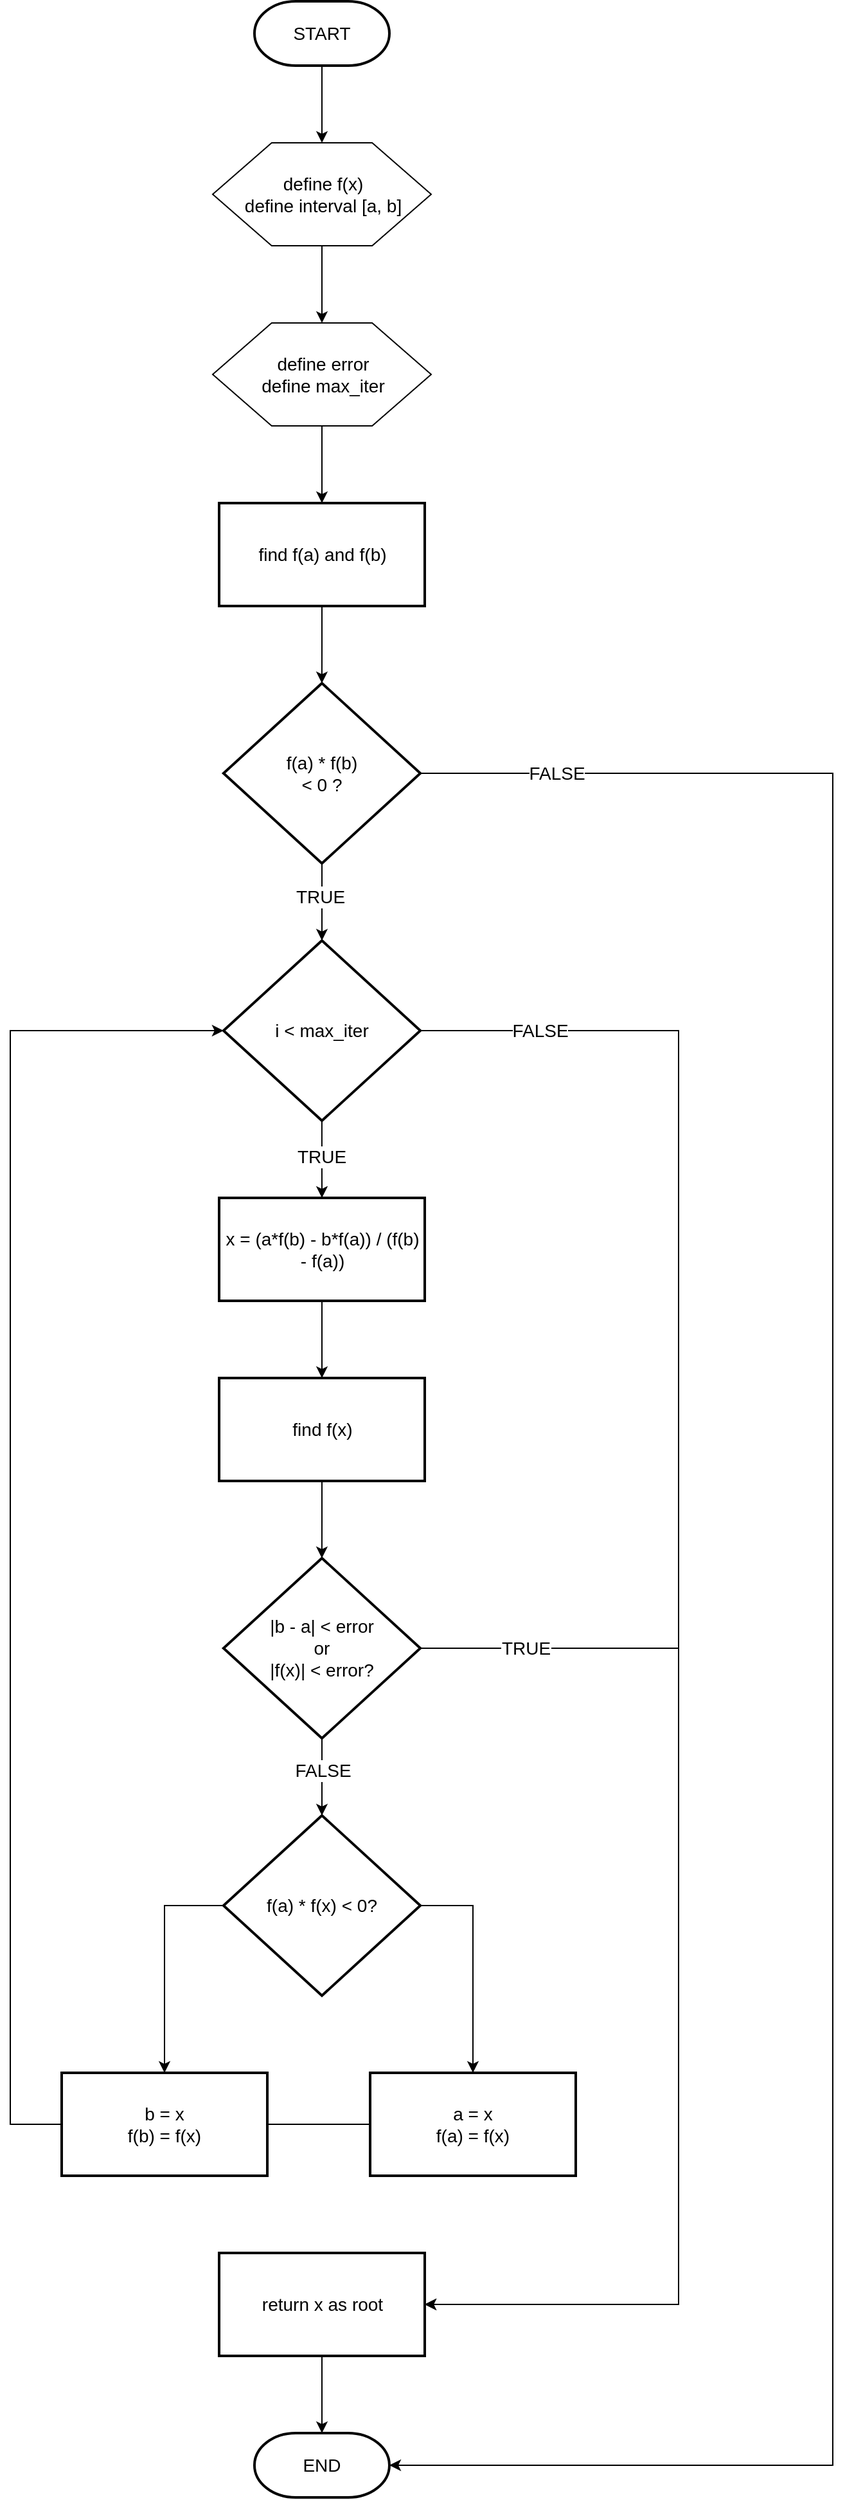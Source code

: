 <mxfile version="28.2.5">
  <diagram name="Page-1" id="Nbch9-U74EsySDg9WKC0">
    <mxGraphModel dx="732" dy="550" grid="1" gridSize="10" guides="1" tooltips="1" connect="1" arrows="1" fold="1" page="1" pageScale="1" pageWidth="850" pageHeight="1100" math="0" shadow="0">
      <root>
        <mxCell id="0" />
        <mxCell id="1" parent="0" />
        <mxCell id="cnlEjPIZ9E7KV2-g4qv6-1" value="" style="edgeStyle=orthogonalEdgeStyle;rounded=0;orthogonalLoop=1;jettySize=auto;html=1;" parent="1" source="cnlEjPIZ9E7KV2-g4qv6-2" target="cnlEjPIZ9E7KV2-g4qv6-4" edge="1">
          <mxGeometry relative="1" as="geometry" />
        </mxCell>
        <mxCell id="cnlEjPIZ9E7KV2-g4qv6-2" value="START" style="strokeWidth=2;html=1;shape=mxgraph.flowchart.terminator;whiteSpace=wrap;fontSize=14;" parent="1" vertex="1">
          <mxGeometry x="295" y="40" width="105" height="50" as="geometry" />
        </mxCell>
        <mxCell id="cnlEjPIZ9E7KV2-g4qv6-3" value="" style="edgeStyle=orthogonalEdgeStyle;rounded=0;orthogonalLoop=1;jettySize=auto;html=1;" parent="1" source="cnlEjPIZ9E7KV2-g4qv6-4" target="cnlEjPIZ9E7KV2-g4qv6-6" edge="1">
          <mxGeometry relative="1" as="geometry" />
        </mxCell>
        <mxCell id="cnlEjPIZ9E7KV2-g4qv6-4" value="define f(x)&lt;div&gt;define interval [a, b]&lt;/div&gt;" style="verticalLabelPosition=middle;verticalAlign=middle;html=1;shape=hexagon;perimeter=hexagonPerimeter2;arcSize=6;size=0.27;labelPosition=center;align=center;fontSize=14;" parent="1" vertex="1">
          <mxGeometry x="262.5" y="150" width="170" height="80" as="geometry" />
        </mxCell>
        <mxCell id="cnlEjPIZ9E7KV2-g4qv6-5" value="" style="edgeStyle=orthogonalEdgeStyle;rounded=0;orthogonalLoop=1;jettySize=auto;html=1;" parent="1" source="cnlEjPIZ9E7KV2-g4qv6-6" target="cnlEjPIZ9E7KV2-g4qv6-8" edge="1">
          <mxGeometry relative="1" as="geometry" />
        </mxCell>
        <mxCell id="cnlEjPIZ9E7KV2-g4qv6-6" value="define error&lt;div&gt;define max_iter&lt;/div&gt;" style="verticalLabelPosition=middle;verticalAlign=middle;html=1;shape=hexagon;perimeter=hexagonPerimeter2;arcSize=6;size=0.27;labelPosition=center;align=center;fontSize=14;" parent="1" vertex="1">
          <mxGeometry x="262.5" y="290" width="170" height="80" as="geometry" />
        </mxCell>
        <mxCell id="cnlEjPIZ9E7KV2-g4qv6-7" value="" style="edgeStyle=orthogonalEdgeStyle;rounded=0;orthogonalLoop=1;jettySize=auto;html=1;" parent="1" source="cnlEjPIZ9E7KV2-g4qv6-8" target="cnlEjPIZ9E7KV2-g4qv6-11" edge="1">
          <mxGeometry relative="1" as="geometry" />
        </mxCell>
        <mxCell id="cnlEjPIZ9E7KV2-g4qv6-8" value="find f(a) and f(b)" style="rounded=1;whiteSpace=wrap;html=1;absoluteArcSize=1;arcSize=0;strokeWidth=2;fontSize=14;" parent="1" vertex="1">
          <mxGeometry x="267.5" y="430" width="160" height="80" as="geometry" />
        </mxCell>
        <mxCell id="cnlEjPIZ9E7KV2-g4qv6-9" value="" style="edgeStyle=orthogonalEdgeStyle;rounded=0;orthogonalLoop=1;jettySize=auto;html=1;" parent="1" source="cnlEjPIZ9E7KV2-g4qv6-11" target="cnlEjPIZ9E7KV2-g4qv6-20" edge="1">
          <mxGeometry relative="1" as="geometry" />
        </mxCell>
        <mxCell id="cnlEjPIZ9E7KV2-g4qv6-10" value="&lt;font style=&quot;font-size: 14px;&quot;&gt;TRUE&lt;/font&gt;" style="edgeLabel;html=1;align=center;verticalAlign=middle;resizable=0;points=[];" parent="cnlEjPIZ9E7KV2-g4qv6-9" vertex="1" connectable="0">
          <mxGeometry x="-0.143" y="-2" relative="1" as="geometry">
            <mxPoint as="offset" />
          </mxGeometry>
        </mxCell>
        <mxCell id="cnlEjPIZ9E7KV2-g4qv6-11" value="f(a) * f(b)&lt;div&gt;&amp;lt; 0 ?&lt;/div&gt;" style="strokeWidth=2;html=1;shape=mxgraph.flowchart.decision;whiteSpace=wrap;fontSize=14;" parent="1" vertex="1">
          <mxGeometry x="270.93" y="570" width="153.13" height="140" as="geometry" />
        </mxCell>
        <mxCell id="cnlEjPIZ9E7KV2-g4qv6-12" value="" style="edgeStyle=orthogonalEdgeStyle;rounded=0;orthogonalLoop=1;jettySize=auto;html=1;" parent="1" source="cnlEjPIZ9E7KV2-g4qv6-13" target="cnlEjPIZ9E7KV2-g4qv6-15" edge="1">
          <mxGeometry relative="1" as="geometry" />
        </mxCell>
        <mxCell id="cnlEjPIZ9E7KV2-g4qv6-13" value="x = (a*f(b) - b*f(a)) / (f(b) - f(a))" style="rounded=1;whiteSpace=wrap;html=1;absoluteArcSize=1;arcSize=0;strokeWidth=2;fontSize=14;" parent="1" vertex="1">
          <mxGeometry x="267.5" y="970" width="160" height="80" as="geometry" />
        </mxCell>
        <mxCell id="cnlEjPIZ9E7KV2-g4qv6-14" value="" style="edgeStyle=orthogonalEdgeStyle;rounded=0;orthogonalLoop=1;jettySize=auto;html=1;" parent="1" source="cnlEjPIZ9E7KV2-g4qv6-15" target="cnlEjPIZ9E7KV2-g4qv6-25" edge="1">
          <mxGeometry relative="1" as="geometry" />
        </mxCell>
        <mxCell id="cnlEjPIZ9E7KV2-g4qv6-15" value="find f(x)" style="rounded=1;whiteSpace=wrap;html=1;absoluteArcSize=1;arcSize=0;strokeWidth=2;fontSize=14;" parent="1" vertex="1">
          <mxGeometry x="267.5" y="1110" width="160" height="80" as="geometry" />
        </mxCell>
        <mxCell id="cnlEjPIZ9E7KV2-g4qv6-16" value="" style="edgeStyle=orthogonalEdgeStyle;rounded=0;orthogonalLoop=1;jettySize=auto;html=1;" parent="1" source="cnlEjPIZ9E7KV2-g4qv6-20" target="cnlEjPIZ9E7KV2-g4qv6-13" edge="1">
          <mxGeometry relative="1" as="geometry" />
        </mxCell>
        <mxCell id="cnlEjPIZ9E7KV2-g4qv6-17" value="&lt;span style=&quot;font-size: 14px;&quot;&gt;TRUE&lt;/span&gt;" style="edgeLabel;html=1;align=center;verticalAlign=middle;resizable=0;points=[];" parent="cnlEjPIZ9E7KV2-g4qv6-16" vertex="1" connectable="0">
          <mxGeometry x="-0.069" y="-1" relative="1" as="geometry">
            <mxPoint as="offset" />
          </mxGeometry>
        </mxCell>
        <mxCell id="cnlEjPIZ9E7KV2-g4qv6-18" style="edgeStyle=orthogonalEdgeStyle;rounded=0;orthogonalLoop=1;jettySize=auto;html=1;exitX=1;exitY=0.5;exitDx=0;exitDy=0;exitPerimeter=0;entryX=1;entryY=0.5;entryDx=0;entryDy=0;" parent="1" source="cnlEjPIZ9E7KV2-g4qv6-20" target="cnlEjPIZ9E7KV2-g4qv6-34" edge="1">
          <mxGeometry relative="1" as="geometry">
            <Array as="points">
              <mxPoint x="625" y="840" />
              <mxPoint x="625" y="1830" />
            </Array>
          </mxGeometry>
        </mxCell>
        <mxCell id="cnlEjPIZ9E7KV2-g4qv6-19" value="&lt;font style=&quot;font-size: 14px;&quot;&gt;FALSE&lt;/font&gt;" style="edgeLabel;html=1;align=center;verticalAlign=middle;resizable=0;points=[];" parent="cnlEjPIZ9E7KV2-g4qv6-18" vertex="1" connectable="0">
          <mxGeometry x="-0.867" relative="1" as="geometry">
            <mxPoint as="offset" />
          </mxGeometry>
        </mxCell>
        <mxCell id="cnlEjPIZ9E7KV2-g4qv6-20" value="i &amp;lt; max_iter" style="strokeWidth=2;html=1;shape=mxgraph.flowchart.decision;whiteSpace=wrap;fontSize=14;" parent="1" vertex="1">
          <mxGeometry x="270.93" y="770" width="153.13" height="140" as="geometry" />
        </mxCell>
        <mxCell id="cnlEjPIZ9E7KV2-g4qv6-21" value="" style="edgeStyle=orthogonalEdgeStyle;rounded=0;orthogonalLoop=1;jettySize=auto;html=1;" parent="1" source="cnlEjPIZ9E7KV2-g4qv6-25" target="cnlEjPIZ9E7KV2-g4qv6-28" edge="1">
          <mxGeometry relative="1" as="geometry" />
        </mxCell>
        <mxCell id="cnlEjPIZ9E7KV2-g4qv6-22" value="&lt;font style=&quot;font-size: 14px;&quot;&gt;FALSE&lt;/font&gt;" style="edgeLabel;html=1;align=center;verticalAlign=middle;resizable=0;points=[];" parent="cnlEjPIZ9E7KV2-g4qv6-21" vertex="1" connectable="0">
          <mxGeometry x="-0.191" relative="1" as="geometry">
            <mxPoint as="offset" />
          </mxGeometry>
        </mxCell>
        <mxCell id="cnlEjPIZ9E7KV2-g4qv6-23" style="edgeStyle=orthogonalEdgeStyle;rounded=0;orthogonalLoop=1;jettySize=auto;html=1;entryX=1;entryY=0.5;entryDx=0;entryDy=0;" parent="1" source="cnlEjPIZ9E7KV2-g4qv6-25" target="cnlEjPIZ9E7KV2-g4qv6-34" edge="1">
          <mxGeometry relative="1" as="geometry">
            <Array as="points">
              <mxPoint x="625" y="1320" />
              <mxPoint x="625" y="1830" />
            </Array>
          </mxGeometry>
        </mxCell>
        <mxCell id="cnlEjPIZ9E7KV2-g4qv6-24" value="&lt;font style=&quot;font-size: 14px;&quot;&gt;TRUE&lt;/font&gt;" style="edgeLabel;html=1;align=center;verticalAlign=middle;resizable=0;points=[];" parent="cnlEjPIZ9E7KV2-g4qv6-23" vertex="1" connectable="0">
          <mxGeometry x="-0.82" relative="1" as="geometry">
            <mxPoint as="offset" />
          </mxGeometry>
        </mxCell>
        <mxCell id="cnlEjPIZ9E7KV2-g4qv6-25" value="|b - a| &amp;lt; error&lt;div&gt;or&lt;/div&gt;&lt;div&gt;|f(x)| &amp;lt; error?&lt;/div&gt;" style="strokeWidth=2;html=1;shape=mxgraph.flowchart.decision;whiteSpace=wrap;fontSize=14;" parent="1" vertex="1">
          <mxGeometry x="270.93" y="1250" width="153.13" height="140" as="geometry" />
        </mxCell>
        <mxCell id="cnlEjPIZ9E7KV2-g4qv6-26" style="edgeStyle=orthogonalEdgeStyle;rounded=0;orthogonalLoop=1;jettySize=auto;html=1;exitX=0;exitY=0.5;exitDx=0;exitDy=0;exitPerimeter=0;" parent="1" source="cnlEjPIZ9E7KV2-g4qv6-28" target="cnlEjPIZ9E7KV2-g4qv6-30" edge="1">
          <mxGeometry relative="1" as="geometry" />
        </mxCell>
        <mxCell id="cnlEjPIZ9E7KV2-g4qv6-27" style="edgeStyle=orthogonalEdgeStyle;rounded=0;orthogonalLoop=1;jettySize=auto;html=1;exitX=1;exitY=0.5;exitDx=0;exitDy=0;exitPerimeter=0;entryX=0.5;entryY=0;entryDx=0;entryDy=0;" parent="1" source="cnlEjPIZ9E7KV2-g4qv6-28" target="cnlEjPIZ9E7KV2-g4qv6-31" edge="1">
          <mxGeometry relative="1" as="geometry" />
        </mxCell>
        <mxCell id="cnlEjPIZ9E7KV2-g4qv6-28" value="f(a) * f(x) &amp;lt; 0?" style="strokeWidth=2;html=1;shape=mxgraph.flowchart.decision;whiteSpace=wrap;fontSize=14;" parent="1" vertex="1">
          <mxGeometry x="270.93" y="1450" width="153.13" height="140" as="geometry" />
        </mxCell>
        <mxCell id="cnlEjPIZ9E7KV2-g4qv6-29" value="" style="edgeStyle=orthogonalEdgeStyle;rounded=0;orthogonalLoop=1;jettySize=auto;html=1;endArrow=none;endFill=0;" parent="1" source="cnlEjPIZ9E7KV2-g4qv6-30" target="cnlEjPIZ9E7KV2-g4qv6-31" edge="1">
          <mxGeometry relative="1" as="geometry" />
        </mxCell>
        <mxCell id="cnlEjPIZ9E7KV2-g4qv6-30" value="b = x&lt;div&gt;f(b) = f(x)&lt;/div&gt;" style="rounded=1;whiteSpace=wrap;html=1;absoluteArcSize=1;arcSize=0;strokeWidth=2;fontSize=14;" parent="1" vertex="1">
          <mxGeometry x="145" y="1650" width="160" height="80" as="geometry" />
        </mxCell>
        <mxCell id="cnlEjPIZ9E7KV2-g4qv6-31" value="a = x&lt;div&gt;f(a) = f(x)&lt;/div&gt;" style="rounded=1;whiteSpace=wrap;html=1;absoluteArcSize=1;arcSize=0;strokeWidth=2;fontSize=14;" parent="1" vertex="1">
          <mxGeometry x="385" y="1650" width="160" height="80" as="geometry" />
        </mxCell>
        <mxCell id="cnlEjPIZ9E7KV2-g4qv6-32" style="edgeStyle=orthogonalEdgeStyle;rounded=0;orthogonalLoop=1;jettySize=auto;html=1;exitX=0;exitY=0.5;exitDx=0;exitDy=0;entryX=0;entryY=0.5;entryDx=0;entryDy=0;entryPerimeter=0;" parent="1" source="cnlEjPIZ9E7KV2-g4qv6-30" target="cnlEjPIZ9E7KV2-g4qv6-20" edge="1">
          <mxGeometry relative="1" as="geometry">
            <Array as="points">
              <mxPoint x="105" y="1690" />
              <mxPoint x="105" y="840" />
            </Array>
          </mxGeometry>
        </mxCell>
        <mxCell id="cnlEjPIZ9E7KV2-g4qv6-33" value="" style="edgeStyle=orthogonalEdgeStyle;rounded=0;orthogonalLoop=1;jettySize=auto;html=1;" parent="1" source="cnlEjPIZ9E7KV2-g4qv6-34" target="cnlEjPIZ9E7KV2-g4qv6-35" edge="1">
          <mxGeometry relative="1" as="geometry" />
        </mxCell>
        <mxCell id="cnlEjPIZ9E7KV2-g4qv6-34" value="return x as root" style="rounded=1;whiteSpace=wrap;html=1;absoluteArcSize=1;arcSize=0;strokeWidth=2;fontSize=14;" parent="1" vertex="1">
          <mxGeometry x="267.5" y="1790" width="160" height="80" as="geometry" />
        </mxCell>
        <mxCell id="cnlEjPIZ9E7KV2-g4qv6-35" value="END" style="strokeWidth=2;html=1;shape=mxgraph.flowchart.terminator;whiteSpace=wrap;fontSize=14;" parent="1" vertex="1">
          <mxGeometry x="294.99" y="1930" width="105" height="50" as="geometry" />
        </mxCell>
        <mxCell id="cnlEjPIZ9E7KV2-g4qv6-36" style="edgeStyle=orthogonalEdgeStyle;rounded=0;orthogonalLoop=1;jettySize=auto;html=1;exitX=1;exitY=0.5;exitDx=0;exitDy=0;exitPerimeter=0;entryX=1;entryY=0.5;entryDx=0;entryDy=0;entryPerimeter=0;" parent="1" source="cnlEjPIZ9E7KV2-g4qv6-11" target="cnlEjPIZ9E7KV2-g4qv6-35" edge="1">
          <mxGeometry relative="1" as="geometry">
            <Array as="points">
              <mxPoint x="745" y="640" />
              <mxPoint x="745" y="1955" />
            </Array>
          </mxGeometry>
        </mxCell>
        <mxCell id="cnlEjPIZ9E7KV2-g4qv6-37" value="&lt;font style=&quot;font-size: 14px;&quot;&gt;FALSE&lt;/font&gt;" style="edgeLabel;html=1;align=center;verticalAlign=middle;resizable=0;points=[];" parent="cnlEjPIZ9E7KV2-g4qv6-36" vertex="1" connectable="0">
          <mxGeometry x="-0.893" relative="1" as="geometry">
            <mxPoint as="offset" />
          </mxGeometry>
        </mxCell>
      </root>
    </mxGraphModel>
  </diagram>
</mxfile>
